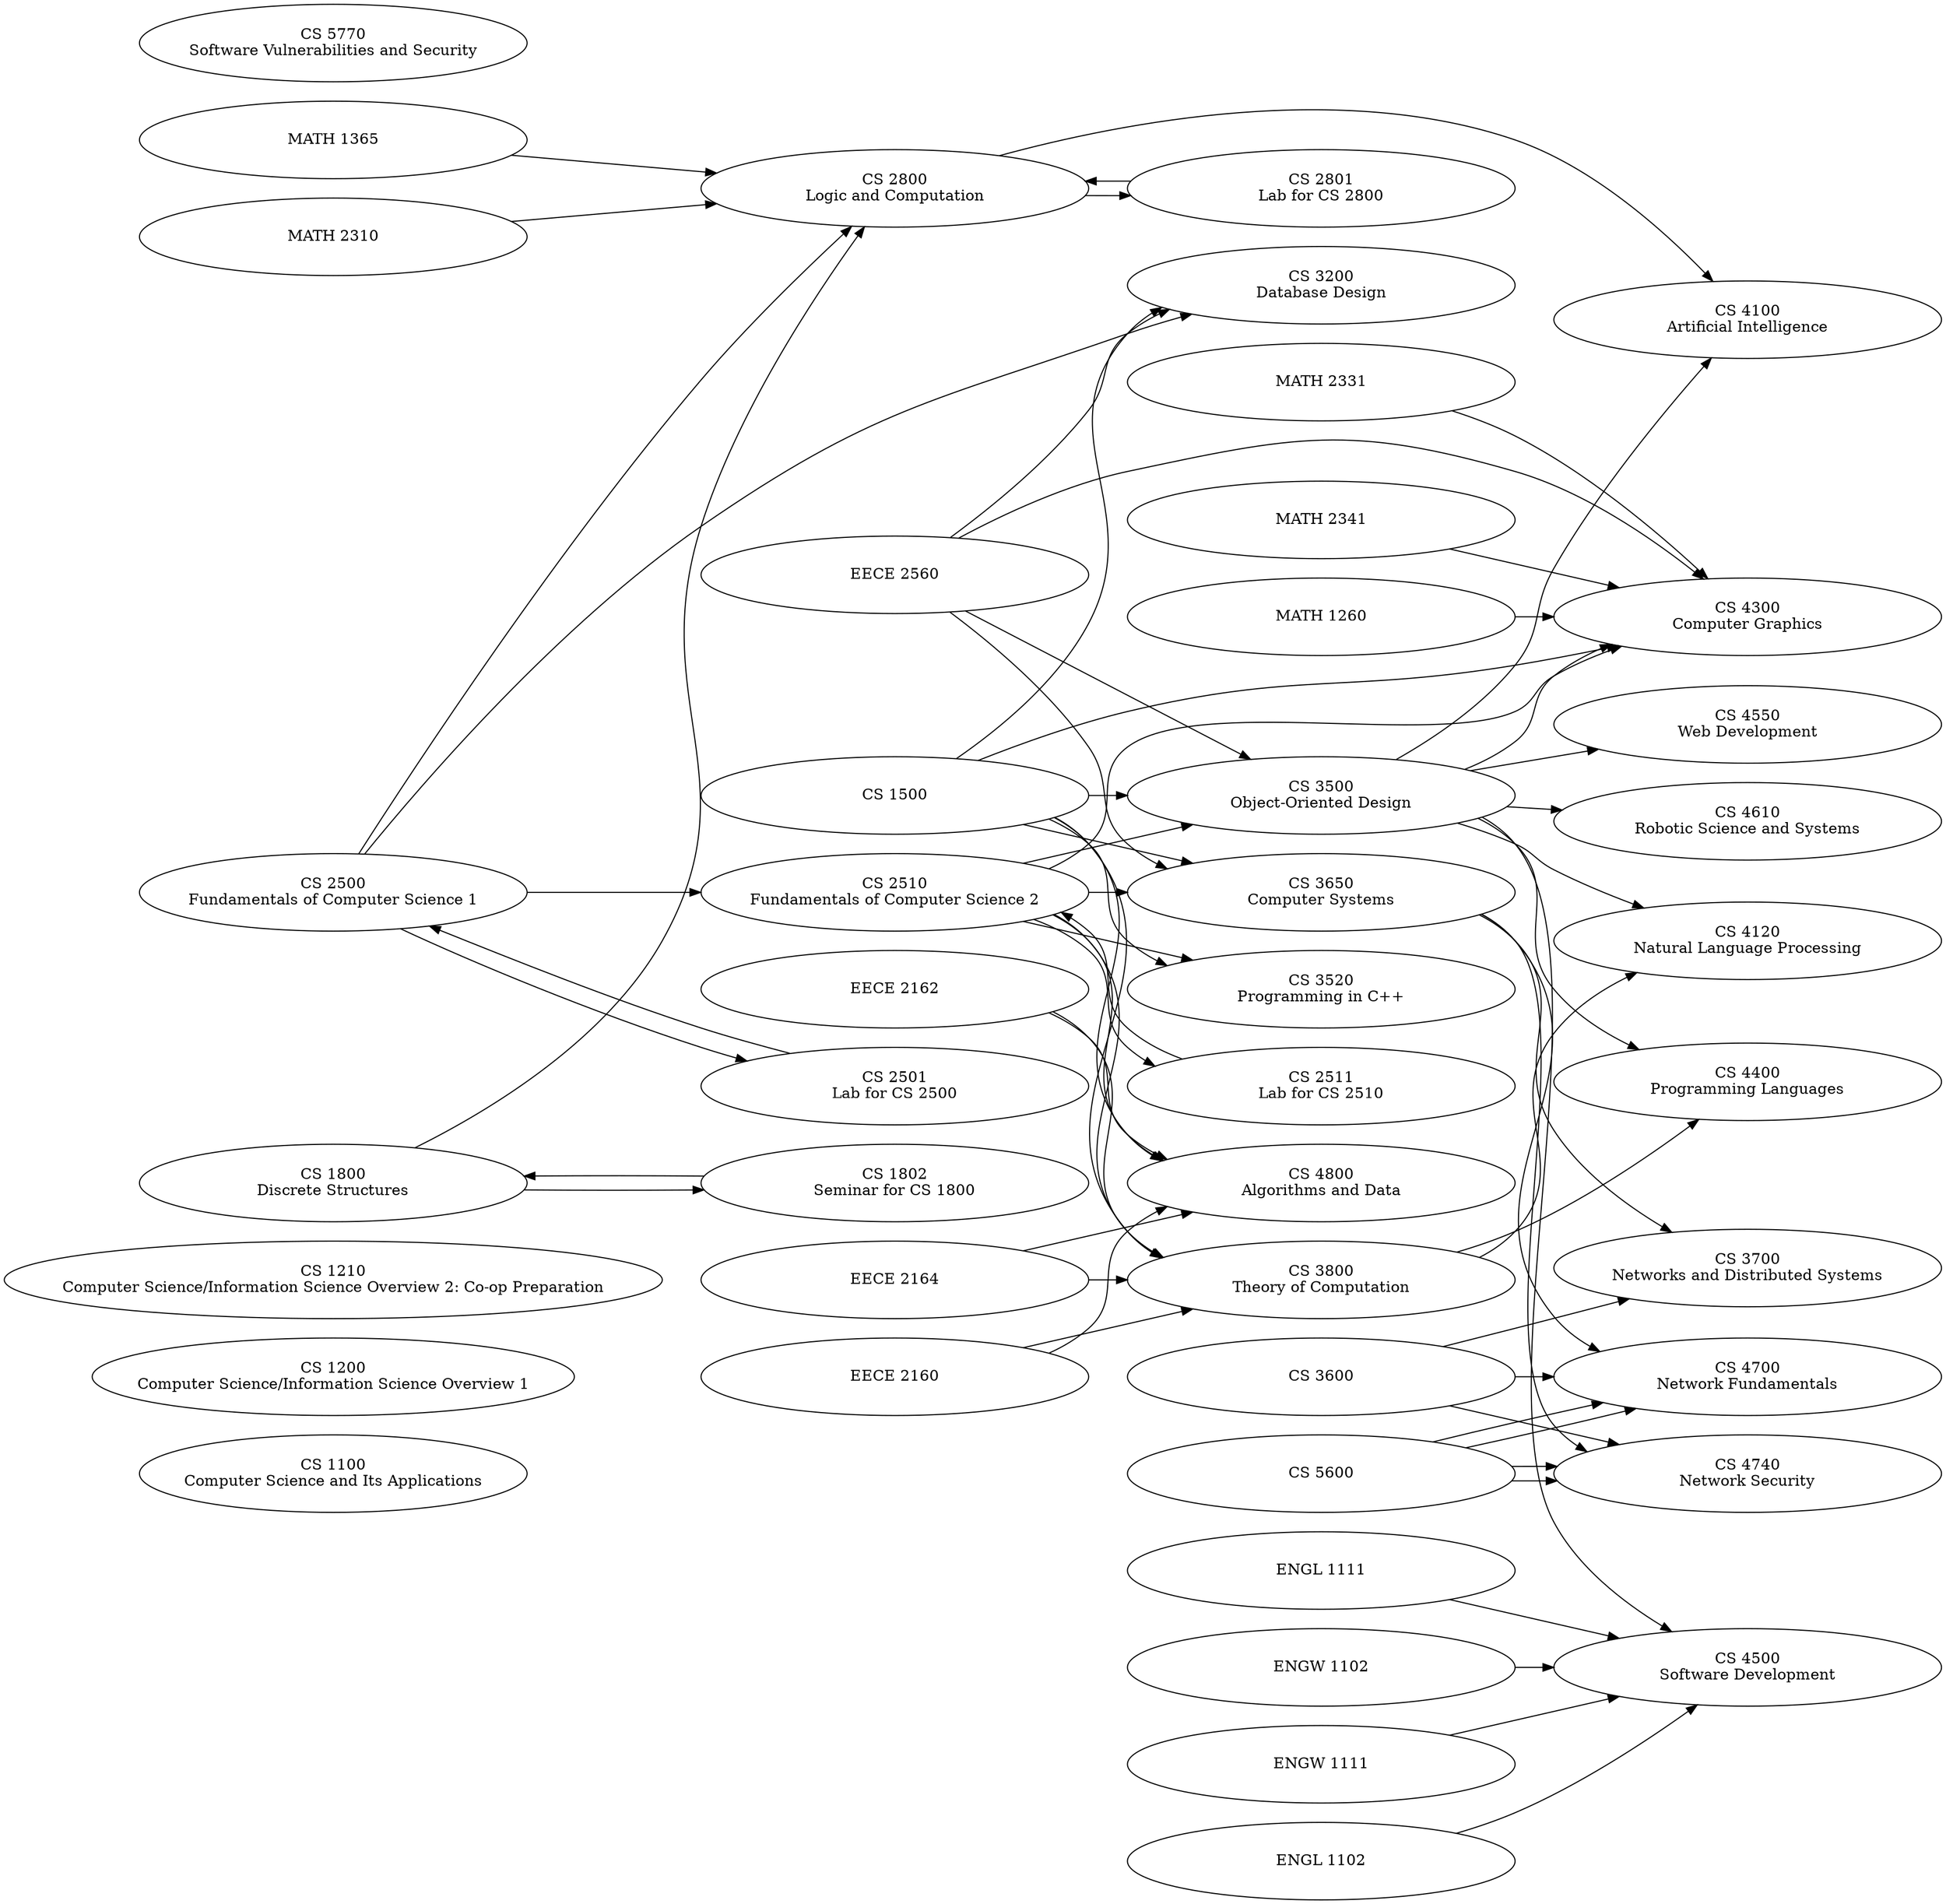 digraph G {
rankdir="LR";
node [width=5, height=1];
CS_1100 [ label="CS 1100\nComputer Science and Its Applications" ];
CS_1200 [ label="CS 1200\nComputer Science/Information Science Overview 1" ];
CS_1210 [ label="CS 1210\nComputer Science/Information Science Overview 2: Co-op Preparation" ];
CS_1500 [ label="CS 1500\n" ];
CS_1800 [ label="CS 1800\nDiscrete Structures" ];
CS_1802 [ label="CS 1802\nSeminar for CS 1800" ];
CS_2500 [ label="CS 2500\nFundamentals of Computer Science 1" ];
CS_2501 [ label="CS 2501\nLab for CS 2500" ];
CS_2510 [ label="CS 2510\nFundamentals of Computer Science 2" ];
CS_2511 [ label="CS 2511\nLab for CS 2510" ];
CS_2800 [ label="CS 2800\nLogic and Computation" ];
CS_2801 [ label="CS 2801\nLab for CS 2800" ];
CS_3200 [ label="CS 3200\nDatabase Design" ];
CS_3500 [ label="CS 3500\nObject-Oriented Design" ];
CS_3520 [ label="CS 3520\nProgramming in C++" ];
CS_3600 [ label="CS 3600\n" ];
CS_3650 [ label="CS 3650\nComputer Systems" ];
CS_3700 [ label="CS 3700\nNetworks and Distributed Systems" ];
CS_3800 [ label="CS 3800\nTheory of Computation" ];
CS_4100 [ label="CS 4100\nArtificial Intelligence" ];
CS_4120 [ label="CS 4120\nNatural Language Processing" ];
CS_4300 [ label="CS 4300\nComputer Graphics" ];
CS_4400 [ label="CS 4400\nProgramming Languages" ];
CS_4500 [ label="CS 4500\nSoftware Development" ];
CS_4550 [ label="CS 4550\nWeb Development" ];
CS_4610 [ label="CS 4610\nRobotic Science and Systems" ];
CS_4700 [ label="CS 4700\nNetwork Fundamentals" ];
CS_4740 [ label="CS 4740\nNetwork Security" ];
CS_4800 [ label="CS 4800\nAlgorithms and Data" ];
CS_5600 [ label="CS 5600\n" ];
CS_5770 [ label="CS 5770\nSoftware Vulnerabilities and Security" ];
EECE_2160 [ label="EECE 2160\n" ];
EECE_2162 [ label="EECE 2162\n" ];
EECE_2164 [ label="EECE 2164\n" ];
EECE_2560 [ label="EECE 2560\n" ];
ENGL_1102 [ label="ENGL 1102\n" ];
ENGL_1111 [ label="ENGL 1111\n" ];
ENGW_1102 [ label="ENGW 1102\n" ];
ENGW_1111 [ label="ENGW 1111\n" ];
MATH_1260 [ label="MATH 1260\n" ];
MATH_1365 [ label="MATH 1365\n" ];
MATH_2310 [ label="MATH 2310\n" ];
MATH_2331 [ label="MATH 2331\n" ];
MATH_2341 [ label="MATH 2341\n" ];
CS_1500 -> CS_3200;
CS_1500 -> CS_3500;
CS_1500 -> CS_3520;
CS_1500 -> CS_3650;
CS_1500 -> CS_3800;
CS_1500 -> CS_4300;
CS_1500 -> CS_4800;
CS_1800 -> CS_1802;
CS_1800 -> CS_2800;
CS_1802 -> CS_1800;
CS_2500 -> CS_2501;
CS_2500 -> CS_2510;
CS_2500 -> CS_2800;
CS_2500 -> CS_3200;
CS_2501 -> CS_2500;
CS_2510 -> CS_2511;
CS_2510 -> CS_3500;
CS_2510 -> CS_3520;
CS_2510 -> CS_3650;
CS_2510 -> CS_3800;
CS_2510 -> CS_4300;
CS_2510 -> CS_4800;
CS_2511 -> CS_2510;
CS_2800 -> CS_2801;
CS_2800 -> CS_4100;
CS_2801 -> CS_2800;
CS_3500 -> CS_4100;
CS_3500 -> CS_4120;
CS_3500 -> CS_4300;
CS_3500 -> CS_4400;
CS_3500 -> CS_4500;
CS_3500 -> CS_4550;
CS_3500 -> CS_4610;
CS_3600 -> CS_3700;
CS_3600 -> CS_4700;
CS_3600 -> CS_4740;
CS_3650 -> CS_3700;
CS_3650 -> CS_4700;
CS_3650 -> CS_4740;
CS_3800 -> CS_4120;
CS_3800 -> CS_4400;
CS_5600 -> CS_4700;
CS_5600 -> CS_4700;
CS_5600 -> CS_4740;
CS_5600 -> CS_4740;
EECE_2160 -> CS_3800;
EECE_2160 -> CS_4800;
EECE_2162 -> CS_3800;
EECE_2162 -> CS_4800;
EECE_2164 -> CS_3800;
EECE_2164 -> CS_4800;
EECE_2560 -> CS_3200;
EECE_2560 -> CS_3500;
EECE_2560 -> CS_3650;
EECE_2560 -> CS_4300;
ENGL_1102 -> CS_4500;
ENGL_1111 -> CS_4500;
ENGW_1102 -> CS_4500;
ENGW_1111 -> CS_4500;
MATH_1260 -> CS_4300;
MATH_1365 -> CS_2800;
MATH_2310 -> CS_2800;
MATH_2331 -> CS_4300;
MATH_2341 -> CS_4300;
}